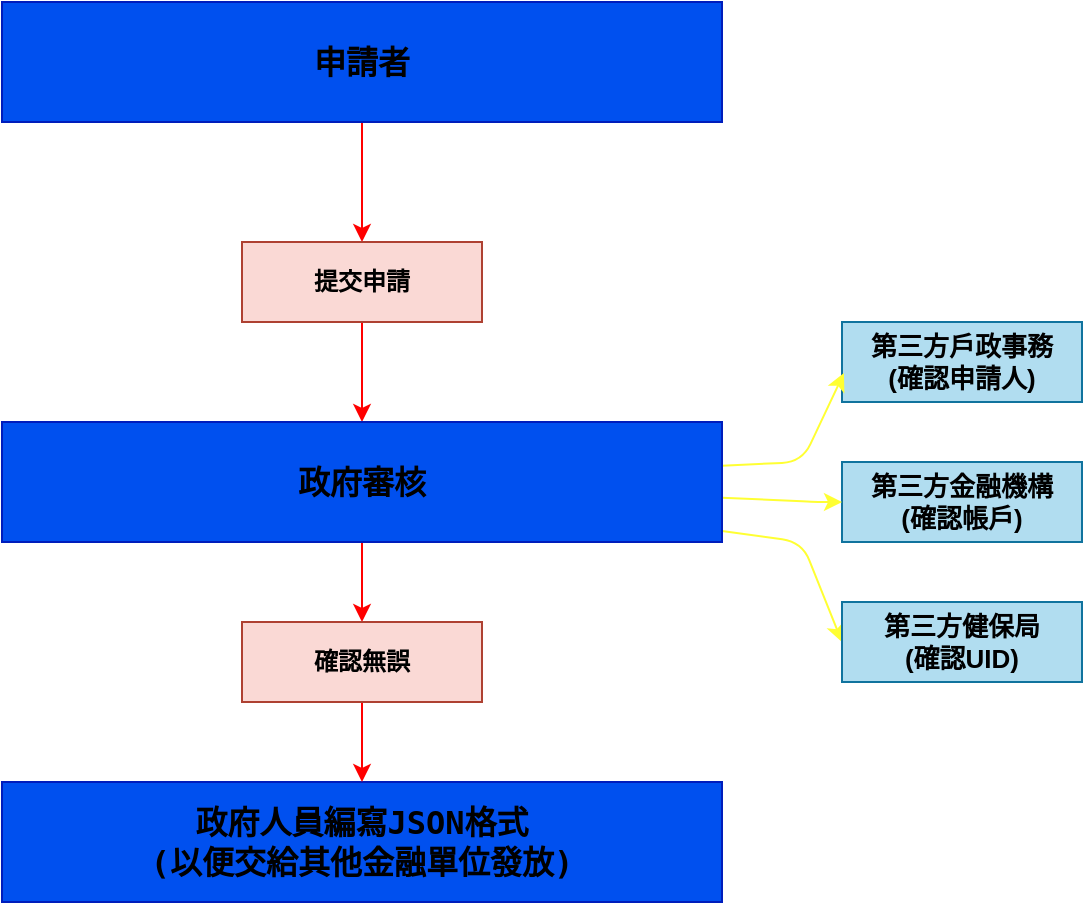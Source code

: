 <mxfile>
    <diagram id="yHolgcywr5enav4mXXsz" name="第1頁">
        <mxGraphModel dx="786" dy="662" grid="1" gridSize="10" guides="1" tooltips="1" connect="1" arrows="1" fold="1" page="1" pageScale="1" pageWidth="827" pageHeight="1169" math="0" shadow="0">
            <root>
                <mxCell id="0"/>
                <mxCell id="1" parent="0"/>
                <mxCell id="25" style="edgeStyle=none;html=1;entryX=0.5;entryY=0;entryDx=0;entryDy=0;strokeColor=#FF0000;" edge="1" parent="1" source="3" target="10">
                    <mxGeometry relative="1" as="geometry"/>
                </mxCell>
                <mxCell id="3" value="&lt;div style=&quot;text-align: left;&quot;&gt;&lt;span style=&quot;background-color: initial;&quot;&gt;&lt;font face=&quot;Söhne Mono, Monaco, Andale Mono, Ubuntu Mono, monospace&quot;&gt;申請者&lt;/font&gt;&lt;/span&gt;&lt;/div&gt;" style="rounded=0;whiteSpace=wrap;html=1;labelBackgroundColor=none;fillColor=#0050ef;fontColor=#000000;strokeColor=#001DBC;fontStyle=1;fontSize=16;" vertex="1" parent="1">
                    <mxGeometry x="200" y="20" width="360" height="60" as="geometry"/>
                </mxCell>
                <mxCell id="6" value="第三方戶政事務&lt;br&gt;(確認申請人)" style="rounded=0;whiteSpace=wrap;html=1;fillColor=#b1ddf0;strokeColor=#10739e;fontColor=#000000;fontStyle=1;fontSize=13;labelBackgroundColor=none;" vertex="1" parent="1">
                    <mxGeometry x="620" y="180" width="120" height="40" as="geometry"/>
                </mxCell>
                <mxCell id="9" value="第三方金融機構&lt;br&gt;(確認帳戶)" style="rounded=0;whiteSpace=wrap;html=1;fillColor=#b1ddf0;strokeColor=#10739e;fontColor=#000000;fontStyle=1;fontSize=13;labelBackgroundColor=none;" vertex="1" parent="1">
                    <mxGeometry x="620" y="250" width="120" height="40" as="geometry"/>
                </mxCell>
                <mxCell id="26" style="edgeStyle=none;html=1;strokeColor=#FF0000;" edge="1" parent="1" source="10" target="11">
                    <mxGeometry relative="1" as="geometry"/>
                </mxCell>
                <mxCell id="10" value="提交申請" style="rounded=0;whiteSpace=wrap;html=1;fillColor=#fad9d5;strokeColor=#ae4132;fontStyle=1;fontColor=#000000;" vertex="1" parent="1">
                    <mxGeometry x="320" y="140" width="120" height="40" as="geometry"/>
                </mxCell>
                <mxCell id="28" style="edgeStyle=none;html=1;entryX=0.008;entryY=0.638;entryDx=0;entryDy=0;entryPerimeter=0;strokeColor=#FFFF33;" edge="1" parent="1" source="11" target="6">
                    <mxGeometry relative="1" as="geometry">
                        <Array as="points">
                            <mxPoint x="600" y="250"/>
                        </Array>
                    </mxGeometry>
                </mxCell>
                <mxCell id="29" style="edgeStyle=none;html=1;entryX=0;entryY=0.5;entryDx=0;entryDy=0;strokeColor=#FFFF33;" edge="1" parent="1" source="11" target="9">
                    <mxGeometry relative="1" as="geometry">
                        <Array as="points">
                            <mxPoint x="610" y="270"/>
                        </Array>
                    </mxGeometry>
                </mxCell>
                <mxCell id="31" style="edgeStyle=none;html=1;entryX=0;entryY=0.5;entryDx=0;entryDy=0;strokeColor=#FFFF33;" edge="1" parent="1" source="11" target="30">
                    <mxGeometry relative="1" as="geometry">
                        <Array as="points">
                            <mxPoint x="600" y="290"/>
                        </Array>
                    </mxGeometry>
                </mxCell>
                <mxCell id="39" value="" style="edgeStyle=none;html=1;strokeColor=#FF0000;" edge="1" parent="1" source="11" target="37">
                    <mxGeometry relative="1" as="geometry"/>
                </mxCell>
                <mxCell id="11" value="&lt;div style=&quot;text-align: left;&quot;&gt;&lt;span style=&quot;background-color: initial;&quot;&gt;&lt;font face=&quot;Söhne Mono, Monaco, Andale Mono, Ubuntu Mono, monospace&quot;&gt;政府審核&lt;/font&gt;&lt;/span&gt;&lt;/div&gt;" style="rounded=0;whiteSpace=wrap;html=1;labelBackgroundColor=none;fillColor=#0050ef;fontColor=#000000;strokeColor=#001DBC;fontStyle=1;fontSize=16;" vertex="1" parent="1">
                    <mxGeometry x="200" y="230" width="360" height="60" as="geometry"/>
                </mxCell>
                <mxCell id="22" value="&lt;span style=&quot;font-family: &amp;quot;Söhne Mono&amp;quot;, Monaco, &amp;quot;Andale Mono&amp;quot;, &amp;quot;Ubuntu Mono&amp;quot;, monospace; font-size: 16px; text-align: left;&quot;&gt; 政府人員編寫JSON格式&lt;br&gt;(以便交給其他金融單位發放)&lt;br&gt;&lt;/span&gt;" style="rounded=0;whiteSpace=wrap;html=1;labelBackgroundColor=none;fillColor=#0050ef;fontColor=#000000;strokeColor=#001DBC;fontStyle=1;fontSize=16;" vertex="1" parent="1">
                    <mxGeometry x="200" y="410" width="360" height="60" as="geometry"/>
                </mxCell>
                <mxCell id="30" value="第三方健保局&lt;br&gt;(確認UID)" style="rounded=0;whiteSpace=wrap;html=1;fillColor=#b1ddf0;strokeColor=#10739e;fontColor=#000000;fontStyle=1;fontSize=13;labelBackgroundColor=none;" vertex="1" parent="1">
                    <mxGeometry x="620" y="320" width="120" height="40" as="geometry"/>
                </mxCell>
                <mxCell id="40" value="" style="edgeStyle=none;html=1;strokeColor=#FF0000;" edge="1" parent="1" source="37" target="22">
                    <mxGeometry relative="1" as="geometry"/>
                </mxCell>
                <mxCell id="37" value="確認無誤" style="rounded=0;whiteSpace=wrap;html=1;fillColor=#fad9d5;strokeColor=#ae4132;fontStyle=1;fontColor=#000000;" vertex="1" parent="1">
                    <mxGeometry x="320" y="330" width="120" height="40" as="geometry"/>
                </mxCell>
            </root>
        </mxGraphModel>
    </diagram>
</mxfile>